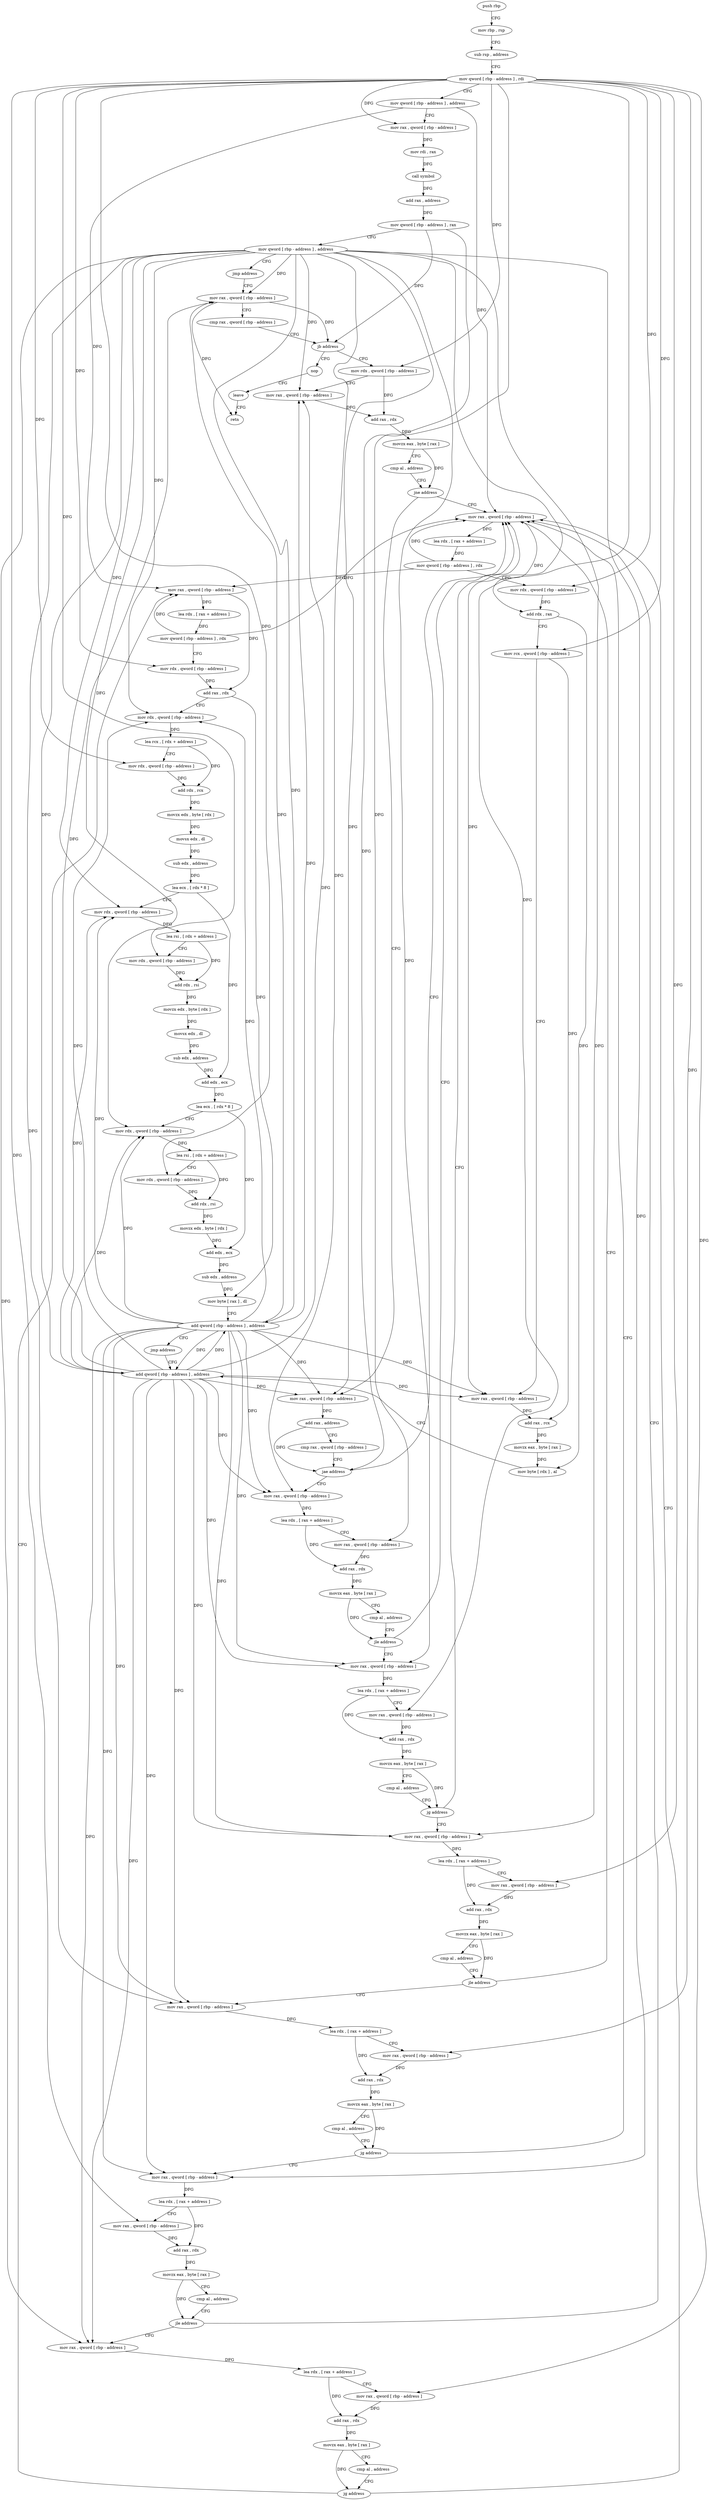 digraph "func" {
"4322195" [label = "push rbp" ]
"4322196" [label = "mov rbp , rsp" ]
"4322199" [label = "sub rsp , address" ]
"4322203" [label = "mov qword [ rbp - address ] , rdi" ]
"4322207" [label = "mov qword [ rbp - address ] , address" ]
"4322215" [label = "mov rax , qword [ rbp - address ]" ]
"4322219" [label = "mov rdi , rax" ]
"4322222" [label = "call symbol" ]
"4322227" [label = "add rax , address" ]
"4322231" [label = "mov qword [ rbp - address ] , rax" ]
"4322235" [label = "mov qword [ rbp - address ] , address" ]
"4322243" [label = "jmp address" ]
"4322595" [label = "mov rax , qword [ rbp - address ]" ]
"4322599" [label = "cmp rax , qword [ rbp - address ]" ]
"4322603" [label = "jb address" ]
"4322248" [label = "mov rdx , qword [ rbp - address ]" ]
"4322609" [label = "nop" ]
"4322252" [label = "mov rax , qword [ rbp - address ]" ]
"4322256" [label = "add rax , rdx" ]
"4322259" [label = "movzx eax , byte [ rax ]" ]
"4322262" [label = "cmp al , address" ]
"4322264" [label = "jne address" ]
"4322555" [label = "mov rax , qword [ rbp - address ]" ]
"4322270" [label = "mov rax , qword [ rbp - address ]" ]
"4322610" [label = "leave" ]
"4322611" [label = "retn" ]
"4322559" [label = "lea rdx , [ rax + address ]" ]
"4322563" [label = "mov qword [ rbp - address ] , rdx" ]
"4322567" [label = "mov rdx , qword [ rbp - address ]" ]
"4322571" [label = "add rdx , rax" ]
"4322574" [label = "mov rcx , qword [ rbp - address ]" ]
"4322578" [label = "mov rax , qword [ rbp - address ]" ]
"4322582" [label = "add rax , rcx" ]
"4322585" [label = "movzx eax , byte [ rax ]" ]
"4322588" [label = "mov byte [ rdx ] , al" ]
"4322590" [label = "add qword [ rbp - address ] , address" ]
"4322274" [label = "add rax , address" ]
"4322278" [label = "cmp rax , qword [ rbp - address ]" ]
"4322282" [label = "jae address" ]
"4322288" [label = "mov rax , qword [ rbp - address ]" ]
"4322292" [label = "lea rdx , [ rax + address ]" ]
"4322296" [label = "mov rax , qword [ rbp - address ]" ]
"4322300" [label = "add rax , rdx" ]
"4322303" [label = "movzx eax , byte [ rax ]" ]
"4322306" [label = "cmp al , address" ]
"4322308" [label = "jle address" ]
"4322314" [label = "mov rax , qword [ rbp - address ]" ]
"4322318" [label = "lea rdx , [ rax + address ]" ]
"4322322" [label = "mov rax , qword [ rbp - address ]" ]
"4322326" [label = "add rax , rdx" ]
"4322329" [label = "movzx eax , byte [ rax ]" ]
"4322332" [label = "cmp al , address" ]
"4322334" [label = "jg address" ]
"4322340" [label = "mov rax , qword [ rbp - address ]" ]
"4322344" [label = "lea rdx , [ rax + address ]" ]
"4322348" [label = "mov rax , qword [ rbp - address ]" ]
"4322352" [label = "add rax , rdx" ]
"4322355" [label = "movzx eax , byte [ rax ]" ]
"4322358" [label = "cmp al , address" ]
"4322360" [label = "jle address" ]
"4322366" [label = "mov rax , qword [ rbp - address ]" ]
"4322370" [label = "lea rdx , [ rax + address ]" ]
"4322374" [label = "mov rax , qword [ rbp - address ]" ]
"4322378" [label = "add rax , rdx" ]
"4322381" [label = "movzx eax , byte [ rax ]" ]
"4322384" [label = "cmp al , address" ]
"4322386" [label = "jg address" ]
"4322392" [label = "mov rax , qword [ rbp - address ]" ]
"4322396" [label = "lea rdx , [ rax + address ]" ]
"4322400" [label = "mov rax , qword [ rbp - address ]" ]
"4322404" [label = "add rax , rdx" ]
"4322407" [label = "movzx eax , byte [ rax ]" ]
"4322410" [label = "cmp al , address" ]
"4322412" [label = "jle address" ]
"4322418" [label = "mov rax , qword [ rbp - address ]" ]
"4322422" [label = "lea rdx , [ rax + address ]" ]
"4322426" [label = "mov rax , qword [ rbp - address ]" ]
"4322430" [label = "add rax , rdx" ]
"4322433" [label = "movzx eax , byte [ rax ]" ]
"4322436" [label = "cmp al , address" ]
"4322438" [label = "jg address" ]
"4322440" [label = "mov rax , qword [ rbp - address ]" ]
"4322444" [label = "lea rdx , [ rax + address ]" ]
"4322448" [label = "mov qword [ rbp - address ] , rdx" ]
"4322452" [label = "mov rdx , qword [ rbp - address ]" ]
"4322456" [label = "add rax , rdx" ]
"4322459" [label = "mov rdx , qword [ rbp - address ]" ]
"4322463" [label = "lea rcx , [ rdx + address ]" ]
"4322467" [label = "mov rdx , qword [ rbp - address ]" ]
"4322471" [label = "add rdx , rcx" ]
"4322474" [label = "movzx edx , byte [ rdx ]" ]
"4322477" [label = "movsx edx , dl" ]
"4322480" [label = "sub edx , address" ]
"4322483" [label = "lea ecx , [ rdx * 8 ]" ]
"4322490" [label = "mov rdx , qword [ rbp - address ]" ]
"4322494" [label = "lea rsi , [ rdx + address ]" ]
"4322498" [label = "mov rdx , qword [ rbp - address ]" ]
"4322502" [label = "add rdx , rsi" ]
"4322505" [label = "movzx edx , byte [ rdx ]" ]
"4322508" [label = "movsx edx , dl" ]
"4322511" [label = "sub edx , address" ]
"4322514" [label = "add edx , ecx" ]
"4322516" [label = "lea ecx , [ rdx * 8 ]" ]
"4322523" [label = "mov rdx , qword [ rbp - address ]" ]
"4322527" [label = "lea rsi , [ rdx + address ]" ]
"4322531" [label = "mov rdx , qword [ rbp - address ]" ]
"4322535" [label = "add rdx , rsi" ]
"4322538" [label = "movzx edx , byte [ rdx ]" ]
"4322541" [label = "add edx , ecx" ]
"4322543" [label = "sub edx , address" ]
"4322546" [label = "mov byte [ rax ] , dl" ]
"4322548" [label = "add qword [ rbp - address ] , address" ]
"4322553" [label = "jmp address" ]
"4322195" -> "4322196" [ label = "CFG" ]
"4322196" -> "4322199" [ label = "CFG" ]
"4322199" -> "4322203" [ label = "CFG" ]
"4322203" -> "4322207" [ label = "CFG" ]
"4322203" -> "4322215" [ label = "DFG" ]
"4322203" -> "4322248" [ label = "DFG" ]
"4322203" -> "4322567" [ label = "DFG" ]
"4322203" -> "4322574" [ label = "DFG" ]
"4322203" -> "4322296" [ label = "DFG" ]
"4322203" -> "4322322" [ label = "DFG" ]
"4322203" -> "4322348" [ label = "DFG" ]
"4322203" -> "4322374" [ label = "DFG" ]
"4322203" -> "4322400" [ label = "DFG" ]
"4322203" -> "4322426" [ label = "DFG" ]
"4322203" -> "4322452" [ label = "DFG" ]
"4322203" -> "4322467" [ label = "DFG" ]
"4322203" -> "4322498" [ label = "DFG" ]
"4322203" -> "4322531" [ label = "DFG" ]
"4322207" -> "4322215" [ label = "CFG" ]
"4322207" -> "4322555" [ label = "DFG" ]
"4322207" -> "4322440" [ label = "DFG" ]
"4322215" -> "4322219" [ label = "DFG" ]
"4322219" -> "4322222" [ label = "DFG" ]
"4322222" -> "4322227" [ label = "DFG" ]
"4322227" -> "4322231" [ label = "DFG" ]
"4322231" -> "4322235" [ label = "CFG" ]
"4322231" -> "4322603" [ label = "DFG" ]
"4322231" -> "4322282" [ label = "DFG" ]
"4322235" -> "4322243" [ label = "CFG" ]
"4322235" -> "4322595" [ label = "DFG" ]
"4322235" -> "4322252" [ label = "DFG" ]
"4322235" -> "4322578" [ label = "DFG" ]
"4322235" -> "4322270" [ label = "DFG" ]
"4322235" -> "4322590" [ label = "DFG" ]
"4322235" -> "4322288" [ label = "DFG" ]
"4322235" -> "4322314" [ label = "DFG" ]
"4322235" -> "4322340" [ label = "DFG" ]
"4322235" -> "4322366" [ label = "DFG" ]
"4322235" -> "4322392" [ label = "DFG" ]
"4322235" -> "4322418" [ label = "DFG" ]
"4322235" -> "4322459" [ label = "DFG" ]
"4322235" -> "4322490" [ label = "DFG" ]
"4322235" -> "4322523" [ label = "DFG" ]
"4322235" -> "4322548" [ label = "DFG" ]
"4322243" -> "4322595" [ label = "CFG" ]
"4322595" -> "4322599" [ label = "CFG" ]
"4322595" -> "4322603" [ label = "DFG" ]
"4322595" -> "4322611" [ label = "DFG" ]
"4322599" -> "4322603" [ label = "CFG" ]
"4322603" -> "4322248" [ label = "CFG" ]
"4322603" -> "4322609" [ label = "CFG" ]
"4322248" -> "4322252" [ label = "CFG" ]
"4322248" -> "4322256" [ label = "DFG" ]
"4322609" -> "4322610" [ label = "CFG" ]
"4322252" -> "4322256" [ label = "DFG" ]
"4322256" -> "4322259" [ label = "DFG" ]
"4322259" -> "4322262" [ label = "CFG" ]
"4322259" -> "4322264" [ label = "DFG" ]
"4322262" -> "4322264" [ label = "CFG" ]
"4322264" -> "4322555" [ label = "CFG" ]
"4322264" -> "4322270" [ label = "CFG" ]
"4322555" -> "4322559" [ label = "DFG" ]
"4322555" -> "4322571" [ label = "DFG" ]
"4322270" -> "4322274" [ label = "DFG" ]
"4322610" -> "4322611" [ label = "CFG" ]
"4322559" -> "4322563" [ label = "DFG" ]
"4322563" -> "4322567" [ label = "CFG" ]
"4322563" -> "4322555" [ label = "DFG" ]
"4322563" -> "4322440" [ label = "DFG" ]
"4322567" -> "4322571" [ label = "DFG" ]
"4322571" -> "4322574" [ label = "CFG" ]
"4322571" -> "4322588" [ label = "DFG" ]
"4322574" -> "4322578" [ label = "CFG" ]
"4322574" -> "4322582" [ label = "DFG" ]
"4322578" -> "4322582" [ label = "DFG" ]
"4322582" -> "4322585" [ label = "DFG" ]
"4322585" -> "4322588" [ label = "DFG" ]
"4322588" -> "4322590" [ label = "CFG" ]
"4322590" -> "4322595" [ label = "DFG" ]
"4322590" -> "4322252" [ label = "DFG" ]
"4322590" -> "4322578" [ label = "DFG" ]
"4322590" -> "4322270" [ label = "DFG" ]
"4322590" -> "4322288" [ label = "DFG" ]
"4322590" -> "4322314" [ label = "DFG" ]
"4322590" -> "4322340" [ label = "DFG" ]
"4322590" -> "4322366" [ label = "DFG" ]
"4322590" -> "4322392" [ label = "DFG" ]
"4322590" -> "4322418" [ label = "DFG" ]
"4322590" -> "4322459" [ label = "DFG" ]
"4322590" -> "4322490" [ label = "DFG" ]
"4322590" -> "4322523" [ label = "DFG" ]
"4322590" -> "4322548" [ label = "DFG" ]
"4322274" -> "4322278" [ label = "CFG" ]
"4322274" -> "4322282" [ label = "DFG" ]
"4322278" -> "4322282" [ label = "CFG" ]
"4322282" -> "4322555" [ label = "CFG" ]
"4322282" -> "4322288" [ label = "CFG" ]
"4322288" -> "4322292" [ label = "DFG" ]
"4322292" -> "4322296" [ label = "CFG" ]
"4322292" -> "4322300" [ label = "DFG" ]
"4322296" -> "4322300" [ label = "DFG" ]
"4322300" -> "4322303" [ label = "DFG" ]
"4322303" -> "4322306" [ label = "CFG" ]
"4322303" -> "4322308" [ label = "DFG" ]
"4322306" -> "4322308" [ label = "CFG" ]
"4322308" -> "4322555" [ label = "CFG" ]
"4322308" -> "4322314" [ label = "CFG" ]
"4322314" -> "4322318" [ label = "DFG" ]
"4322318" -> "4322322" [ label = "CFG" ]
"4322318" -> "4322326" [ label = "DFG" ]
"4322322" -> "4322326" [ label = "DFG" ]
"4322326" -> "4322329" [ label = "DFG" ]
"4322329" -> "4322332" [ label = "CFG" ]
"4322329" -> "4322334" [ label = "DFG" ]
"4322332" -> "4322334" [ label = "CFG" ]
"4322334" -> "4322555" [ label = "CFG" ]
"4322334" -> "4322340" [ label = "CFG" ]
"4322340" -> "4322344" [ label = "DFG" ]
"4322344" -> "4322348" [ label = "CFG" ]
"4322344" -> "4322352" [ label = "DFG" ]
"4322348" -> "4322352" [ label = "DFG" ]
"4322352" -> "4322355" [ label = "DFG" ]
"4322355" -> "4322358" [ label = "CFG" ]
"4322355" -> "4322360" [ label = "DFG" ]
"4322358" -> "4322360" [ label = "CFG" ]
"4322360" -> "4322555" [ label = "CFG" ]
"4322360" -> "4322366" [ label = "CFG" ]
"4322366" -> "4322370" [ label = "DFG" ]
"4322370" -> "4322374" [ label = "CFG" ]
"4322370" -> "4322378" [ label = "DFG" ]
"4322374" -> "4322378" [ label = "DFG" ]
"4322378" -> "4322381" [ label = "DFG" ]
"4322381" -> "4322384" [ label = "CFG" ]
"4322381" -> "4322386" [ label = "DFG" ]
"4322384" -> "4322386" [ label = "CFG" ]
"4322386" -> "4322555" [ label = "CFG" ]
"4322386" -> "4322392" [ label = "CFG" ]
"4322392" -> "4322396" [ label = "DFG" ]
"4322396" -> "4322400" [ label = "CFG" ]
"4322396" -> "4322404" [ label = "DFG" ]
"4322400" -> "4322404" [ label = "DFG" ]
"4322404" -> "4322407" [ label = "DFG" ]
"4322407" -> "4322410" [ label = "CFG" ]
"4322407" -> "4322412" [ label = "DFG" ]
"4322410" -> "4322412" [ label = "CFG" ]
"4322412" -> "4322555" [ label = "CFG" ]
"4322412" -> "4322418" [ label = "CFG" ]
"4322418" -> "4322422" [ label = "DFG" ]
"4322422" -> "4322426" [ label = "CFG" ]
"4322422" -> "4322430" [ label = "DFG" ]
"4322426" -> "4322430" [ label = "DFG" ]
"4322430" -> "4322433" [ label = "DFG" ]
"4322433" -> "4322436" [ label = "CFG" ]
"4322433" -> "4322438" [ label = "DFG" ]
"4322436" -> "4322438" [ label = "CFG" ]
"4322438" -> "4322555" [ label = "CFG" ]
"4322438" -> "4322440" [ label = "CFG" ]
"4322440" -> "4322444" [ label = "DFG" ]
"4322440" -> "4322456" [ label = "DFG" ]
"4322444" -> "4322448" [ label = "DFG" ]
"4322448" -> "4322452" [ label = "CFG" ]
"4322448" -> "4322555" [ label = "DFG" ]
"4322448" -> "4322440" [ label = "DFG" ]
"4322452" -> "4322456" [ label = "DFG" ]
"4322456" -> "4322459" [ label = "CFG" ]
"4322456" -> "4322546" [ label = "DFG" ]
"4322459" -> "4322463" [ label = "DFG" ]
"4322463" -> "4322467" [ label = "CFG" ]
"4322463" -> "4322471" [ label = "DFG" ]
"4322467" -> "4322471" [ label = "DFG" ]
"4322471" -> "4322474" [ label = "DFG" ]
"4322474" -> "4322477" [ label = "DFG" ]
"4322477" -> "4322480" [ label = "DFG" ]
"4322480" -> "4322483" [ label = "DFG" ]
"4322483" -> "4322490" [ label = "CFG" ]
"4322483" -> "4322514" [ label = "DFG" ]
"4322490" -> "4322494" [ label = "DFG" ]
"4322494" -> "4322498" [ label = "CFG" ]
"4322494" -> "4322502" [ label = "DFG" ]
"4322498" -> "4322502" [ label = "DFG" ]
"4322502" -> "4322505" [ label = "DFG" ]
"4322505" -> "4322508" [ label = "DFG" ]
"4322508" -> "4322511" [ label = "DFG" ]
"4322511" -> "4322514" [ label = "DFG" ]
"4322514" -> "4322516" [ label = "DFG" ]
"4322516" -> "4322523" [ label = "CFG" ]
"4322516" -> "4322541" [ label = "DFG" ]
"4322523" -> "4322527" [ label = "DFG" ]
"4322527" -> "4322531" [ label = "CFG" ]
"4322527" -> "4322535" [ label = "DFG" ]
"4322531" -> "4322535" [ label = "DFG" ]
"4322535" -> "4322538" [ label = "DFG" ]
"4322538" -> "4322541" [ label = "DFG" ]
"4322541" -> "4322543" [ label = "DFG" ]
"4322543" -> "4322546" [ label = "DFG" ]
"4322546" -> "4322548" [ label = "CFG" ]
"4322548" -> "4322553" [ label = "CFG" ]
"4322548" -> "4322595" [ label = "DFG" ]
"4322548" -> "4322252" [ label = "DFG" ]
"4322548" -> "4322578" [ label = "DFG" ]
"4322548" -> "4322270" [ label = "DFG" ]
"4322548" -> "4322590" [ label = "DFG" ]
"4322548" -> "4322288" [ label = "DFG" ]
"4322548" -> "4322314" [ label = "DFG" ]
"4322548" -> "4322340" [ label = "DFG" ]
"4322548" -> "4322366" [ label = "DFG" ]
"4322548" -> "4322392" [ label = "DFG" ]
"4322548" -> "4322418" [ label = "DFG" ]
"4322548" -> "4322459" [ label = "DFG" ]
"4322548" -> "4322490" [ label = "DFG" ]
"4322548" -> "4322523" [ label = "DFG" ]
"4322553" -> "4322590" [ label = "CFG" ]
}
